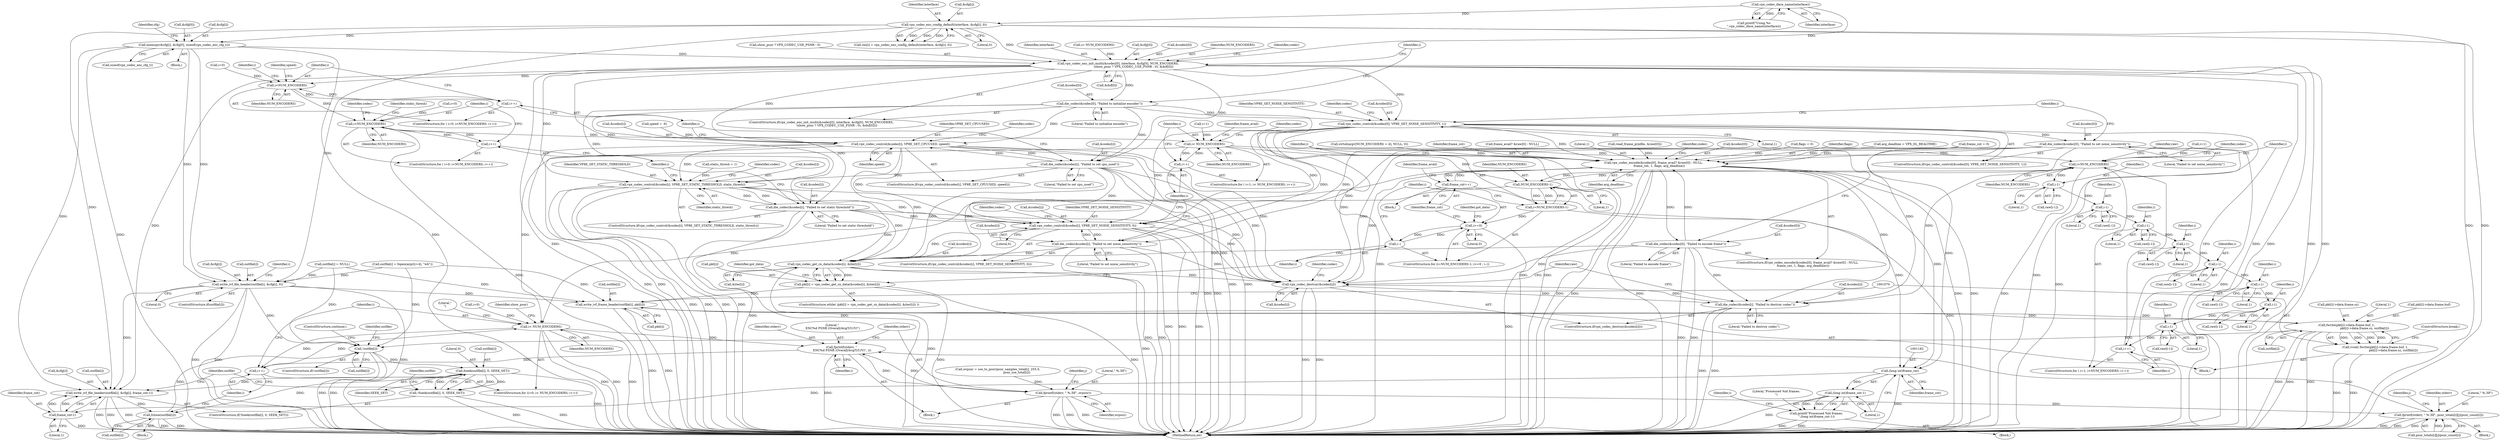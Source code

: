 digraph "0_Android_5a9753fca56f0eeb9f61e342b2fccffc364f9426_22@API" {
"1000491" [label="(Call,memcpy(&cfg[i], &cfg[0], sizeof(vpx_codec_enc_cfg_t)))"];
"1000315" [label="(Call,vpx_codec_enc_config_default(interface, &cfg[i], 0))"];
"1000197" [label="(Call,vpx_codec_iface_name(interface))"];
"1000707" [label="(Call,write_ivf_file_header(outfile[i], &cfg[i], 0))"];
"1001062" [label="(Call,write_ivf_frame_header(outfile[i], pkt[i]))"];
"1001071" [label="(Call,fwrite(pkt[i]->data.frame.buf, 1,\n                                      pkt[i]->data.frame.sz, outfile[i]))"];
"1001069" [label="(Call,(void) fwrite(pkt[i]->data.frame.buf, 1,\n                                      pkt[i]->data.frame.sz, outfile[i]))"];
"1001264" [label="(Call,!outfile[i])"];
"1001271" [label="(Call,fseek(outfile[i], 0, SEEK_SET))"];
"1001270" [label="(Call,!fseek(outfile[i], 0, SEEK_SET))"];
"1001277" [label="(Call,write_ivf_file_header(outfile[i], &cfg[i], frame_cnt-1))"];
"1001288" [label="(Call,fclose(outfile[i]))"];
"1000717" [label="(Call,vpx_codec_enc_init_multi(&codec[0], interface, &cfg[0], NUM_ENCODERS,\n                                 (show_psnr ? VPX_CODEC_USE_PSNR : 0), &dsf[0]))"];
"1000736" [label="(Call,die_codec(&codec[0], \"Failed to initialize encoder\"))"];
"1000758" [label="(Call,vpx_codec_control(&codec[i], VP8E_SET_CPUUSED, speed))"];
"1000765" [label="(Call,die_codec(&codec[i], \"Failed to set cpu_used\"))"];
"1000786" [label="(Call,vpx_codec_control(&codec[i], VP8E_SET_STATIC_THRESHOLD, static_thresh))"];
"1000793" [label="(Call,die_codec(&codec[i], \"Failed to set static threshold\"))"];
"1000824" [label="(Call,vpx_codec_control(&codec[i], VP8E_SET_NOISE_SENSITIVITY, 0))"];
"1000831" [label="(Call,die_codec(&codec[i], \"Failed to set noise_sensitivity\"))"];
"1001041" [label="(Call,vpx_codec_get_cx_data(&codec[i], &iter[i]))"];
"1001037" [label="(Call,pkt[i] = vpx_codec_get_cx_data(&codec[i], &iter[i]))"];
"1001247" [label="(Call,vpx_codec_destroy(&codec[i]))"];
"1001252" [label="(Call,die_codec(&codec[i], \"Failed to destroy codec\"))"];
"1000800" [label="(Call,vpx_codec_control(&codec[0], VP8E_SET_NOISE_SENSITIVITY, 1))"];
"1000807" [label="(Call,die_codec(&codec[0], \"Failed to set noise_sensitivity\"))"];
"1000999" [label="(Call,vpx_codec_encode(&codec[0], frame_avail? &raw[0] : NULL,\n            frame_cnt, 1, flags, arg_deadline))"];
"1001015" [label="(Call,die_codec(&codec[0], \"Failed to encode frame\"))"];
"1001172" [label="(Call,frame_cnt++)"];
"1001181" [label="(Call,(long int)frame_cnt)"];
"1001180" [label="(Call,(long int)frame_cnt-1)"];
"1001178" [label="(Call,printf(\"Processed %ld frames.\n\",(long int)frame_cnt-1))"];
"1001285" [label="(Call,frame_cnt-1)"];
"1000746" [label="(Call,i<NUM_ENCODERS)"];
"1000749" [label="(Call,i++)"];
"1000775" [label="(Call,i<NUM_ENCODERS)"];
"1000778" [label="(Call,i++)"];
"1000817" [label="(Call,i< NUM_ENCODERS)"];
"1000820" [label="(Call,i++)"];
"1000870" [label="(Call,i<NUM_ENCODERS)"];
"1000881" [label="(Call,i-1)"];
"1000890" [label="(Call,i-1)"];
"1000899" [label="(Call,i-1)"];
"1000908" [label="(Call,i-1)"];
"1000917" [label="(Call,i-1)"];
"1000926" [label="(Call,i-1)"];
"1000934" [label="(Call,i-1)"];
"1000941" [label="(Call,i-1)"];
"1000873" [label="(Call,i++)"];
"1001024" [label="(Call,NUM_ENCODERS-1)"];
"1001022" [label="(Call,i=NUM_ENCODERS-1)"];
"1001027" [label="(Call,i>=0)"];
"1001030" [label="(Call,i--)"];
"1001189" [label="(Call,i< NUM_ENCODERS)"];
"1001192" [label="(Call,i++)"];
"1001216" [label="(Call,fprintf(stderr, \"\n ENC%d PSNR (Overall/Avg/Y/U/V)\", i))"];
"1001220" [label="(Call,fprintf(stderr, \" %.3lf\", ovpsnr))"];
"1001234" [label="(Call,fprintf(stderr, \" %.3lf\", psnr_totals[i][j]/psnr_count[i]))"];
"1001042" [label="(Call,&codec[i])"];
"1000783" [label="(Identifier,static_thresh)"];
"1001268" [label="(ControlStructure,continue;)"];
"1000754" [label="(Identifier,speed)"];
"1000805" [label="(Identifier,VP8E_SET_NOISE_SENSITIVITY)"];
"1001236" [label="(Literal,\" %.3lf\")"];
"1000782" [label="(Call,static_thresh = 1)"];
"1000707" [label="(Call,write_ivf_file_header(outfile[i], &cfg[i], 0))"];
"1000792" [label="(Identifier,static_thresh)"];
"1000195" [label="(Call,printf(\"Using %s\n\",vpx_codec_iface_name(interface)))"];
"1000870" [label="(Call,i<NUM_ENCODERS)"];
"1001011" [label="(Identifier,frame_cnt)"];
"1000757" [label="(ControlStructure,if(vpx_codec_control(&codec[i], VP8E_SET_CPUUSED, speed)))"];
"1000747" [label="(Identifier,i)"];
"1001206" [label="(Call,ovpsnr = sse_to_psnr(psnr_samples_total[i], 255.0,\n                                        psnr_sse_total[i]))"];
"1000927" [label="(Identifier,i)"];
"1000759" [label="(Call,&codec[i])"];
"1000492" [label="(Call,&cfg[i])"];
"1001052" [label="(Identifier,got_data)"];
"1000897" [label="(Call,raw[i-1])"];
"1000711" [label="(Call,&cfg[i])"];
"1000919" [label="(Literal,1)"];
"1000765" [label="(Call,die_codec(&codec[i], \"Failed to set cpu_used\"))"];
"1001004" [label="(Call,frame_avail? &raw[0] : NULL)"];
"1000943" [label="(Literal,1)"];
"1001190" [label="(Identifier,i)"];
"1000315" [label="(Call,vpx_codec_enc_config_default(interface, &cfg[i], 0))"];
"1001252" [label="(Call,die_codec(&codec[i], \"Failed to destroy codec\"))"];
"1000936" [label="(Literal,1)"];
"1001192" [label="(Call,i++)"];
"1000715" [label="(Literal,0)"];
"1001289" [label="(Call,outfile[i])"];
"1000135" [label="(Block,)"];
"1001269" [label="(ControlStructure,if(!fseek(outfile[i], 0, SEEK_SET)))"];
"1001286" [label="(Identifier,frame_cnt)"];
"1000827" [label="(Identifier,codec)"];
"1001233" [label="(Block,)"];
"1000836" [label="(Literal,\"Failed to set noise_sensitivity\")"];
"1001194" [label="(Block,)"];
"1000918" [label="(Identifier,i)"];
"1000265" [label="(Call,outfile[i] = NULL)"];
"1001275" [label="(Literal,0)"];
"1001185" [label="(ControlStructure,for (i=0; i< NUM_ENCODERS; i++))"];
"1000824" [label="(Call,vpx_codec_control(&codec[i], VP8E_SET_NOISE_SENSITIVITY, 0))"];
"1000845" [label="(Identifier,frame_avail)"];
"1000776" [label="(Identifier,i)"];
"1001193" [label="(Identifier,i)"];
"1000867" [label="(Call,i=1)"];
"1001281" [label="(Call,&cfg[i])"];
"1000939" [label="(Call,raw[i-1])"];
"1001191" [label="(Identifier,NUM_ENCODERS)"];
"1001081" [label="(Literal,1)"];
"1000834" [label="(Identifier,codec)"];
"1001025" [label="(Identifier,NUM_ENCODERS)"];
"1000746" [label="(Call,i<NUM_ENCODERS)"];
"1001020" [label="(Literal,\"Failed to encode frame\")"];
"1000831" [label="(Call,die_codec(&codec[i], \"Failed to set noise_sensitivity\"))"];
"1000883" [label="(Literal,1)"];
"1001219" [label="(Identifier,i)"];
"1001265" [label="(Call,outfile[i])"];
"1000750" [label="(Identifier,i)"];
"1000772" [label="(Call,i=0)"];
"1001180" [label="(Call,(long int)frame_cnt-1)"];
"1001237" [label="(Call,psnr_totals[i][j]/psnr_count[i])"];
"1000770" [label="(Literal,\"Failed to set cpu_used\")"];
"1000803" [label="(Identifier,codec)"];
"1001234" [label="(Call,fprintf(stderr, \" %.3lf\", psnr_totals[i][j]/psnr_count[i]))"];
"1001030" [label="(Call,i--)"];
"1000832" [label="(Call,&codec[i])"];
"1000830" [label="(Literal,0)"];
"1000722" [label="(Identifier,interface)"];
"1000771" [label="(ControlStructure,for ( i=0; i<NUM_ENCODERS; i++))"];
"1001094" [label="(ControlStructure,break;)"];
"1000852" [label="(Call,flags = 0)"];
"1000198" [label="(Identifier,interface)"];
"1001013" [label="(Identifier,flags)"];
"1001221" [label="(Identifier,stderr)"];
"1000197" [label="(Call,vpx_codec_iface_name(interface))"];
"1000698" [label="(Call,i< NUM_ENCODERS)"];
"1000847" [label="(Block,)"];
"1000753" [label="(Call,speed = -6)"];
"1000766" [label="(Call,&codec[i])"];
"1001002" [label="(Identifier,codec)"];
"1001026" [label="(Literal,1)"];
"1000156" [label="(Call,arg_deadline = VPX_DL_REALTIME)"];
"1000316" [label="(Identifier,interface)"];
"1000737" [label="(Call,&codec[0])"];
"1001091" [label="(Call,outfile[i])"];
"1000311" [label="(Call,res[i] = vpx_codec_enc_config_default(interface, &cfg[i], 0))"];
"1001037" [label="(Call,pkt[i] = vpx_codec_get_cx_data(&codec[i], &iter[i]))"];
"1000810" [label="(Identifier,codec)"];
"1001203" [label="(Block,)"];
"1000812" [label="(Literal,\"Failed to set noise_sensitivity\")"];
"1000881" [label="(Call,i-1)"];
"1000901" [label="(Literal,1)"];
"1001296" [label="(MethodReturn,int)"];
"1000723" [label="(Call,&cfg[0])"];
"1001173" [label="(Identifier,frame_cnt)"];
"1000505" [label="(Identifier,cfg)"];
"1001029" [label="(Literal,0)"];
"1001023" [label="(Identifier,i)"];
"1000736" [label="(Call,die_codec(&codec[0], \"Failed to initialize encoder\"))"];
"1001015" [label="(Call,die_codec(&codec[0], \"Failed to encode frame\"))"];
"1000779" [label="(Identifier,i)"];
"1000999" [label="(Call,vpx_codec_encode(&codec[0], frame_avail? &raw[0] : NULL,\n            frame_cnt, 1, flags, arg_deadline))"];
"1001014" [label="(Identifier,arg_deadline)"];
"1000890" [label="(Call,i-1)"];
"1001232" [label="(Identifier,j)"];
"1000807" [label="(Call,die_codec(&codec[0], \"Failed to set noise_sensitivity\"))"];
"1001293" [label="(Literal,\"\n\")"];
"1001276" [label="(Identifier,SEEK_SET)"];
"1000871" [label="(Identifier,i)"];
"1001071" [label="(Call,fwrite(pkt[i]->data.frame.buf, 1,\n                                      pkt[i]->data.frame.sz, outfile[i]))"];
"1001063" [label="(Call,outfile[i])"];
"1000786" [label="(Call,vpx_codec_control(&codec[i], VP8E_SET_STATIC_THRESHOLD, static_thresh))"];
"1001016" [label="(Call,&codec[0])"];
"1000798" [label="(Literal,\"Failed to set static threshold\")"];
"1001184" [label="(Literal,1)"];
"1000817" [label="(Call,i< NUM_ENCODERS)"];
"1000708" [label="(Call,outfile[i])"];
"1000872" [label="(Identifier,NUM_ENCODERS)"];
"1000796" [label="(Identifier,codec)"];
"1000818" [label="(Identifier,i)"];
"1001223" [label="(Identifier,ovpsnr)"];
"1000716" [label="(ControlStructure,if(vpx_codec_enc_init_multi(&codec[0], interface, &cfg[0], NUM_ENCODERS,\n                                 (show_psnr ? VPX_CODEC_USE_PSNR : 0), &dsf[0])))"];
"1001226" [label="(Identifier,j)"];
"1000801" [label="(Call,&codec[0])"];
"1000909" [label="(Identifier,i)"];
"1000808" [label="(Call,&codec[0])"];
"1001235" [label="(Identifier,stderr)"];
"1001060" [label="(Block,)"];
"1000934" [label="(Call,i-1)"];
"1000926" [label="(Call,i-1)"];
"1000785" [label="(ControlStructure,if(vpx_codec_control(&codec[i], VP8E_SET_STATIC_THRESHOLD, static_thresh)))"];
"1001187" [label="(Identifier,i)"];
"1000778" [label="(Call,i++)"];
"1000906" [label="(Call,raw[i-1])"];
"1000942" [label="(Identifier,i)"];
"1000866" [label="(ControlStructure,for ( i=1; i<NUM_ENCODERS; i++))"];
"1000819" [label="(Identifier,NUM_ENCODERS)"];
"1001046" [label="(Call,&iter[i])"];
"1000900" [label="(Identifier,i)"];
"1000806" [label="(Literal,1)"];
"1000888" [label="(Call,raw[i-1])"];
"1000928" [label="(Literal,1)"];
"1001278" [label="(Call,outfile[i])"];
"1001290" [label="(Identifier,outfile)"];
"1001072" [label="(Call,pkt[i]->data.frame.buf)"];
"1000814" [label="(Call,i=1)"];
"1001272" [label="(Call,outfile[i])"];
"1001217" [label="(Identifier,stderr)"];
"1000758" [label="(Call,vpx_codec_control(&codec[i], VP8E_SET_CPUUSED, speed))"];
"1000293" [label="(Call,strtol(argv[NUM_ENCODERS + 4], NULL, 0))"];
"1000718" [label="(Call,&codec[0])"];
"1000141" [label="(Call,frame_cnt = 0)"];
"1001179" [label="(Literal,\"Processed %ld frames.\n\")"];
"1001273" [label="(Identifier,outfile)"];
"1000815" [label="(Identifier,i)"];
"1000743" [label="(Call,i=0)"];
"1000773" [label="(Identifier,i)"];
"1000777" [label="(Identifier,NUM_ENCODERS)"];
"1001066" [label="(Call,pkt[i])"];
"1001246" [label="(ControlStructure,if(vpx_codec_destroy(&codec[i])))"];
"1001012" [label="(Literal,1)"];
"1001264" [label="(Call,!outfile[i])"];
"1001186" [label="(Call,i=0)"];
"1000741" [label="(Literal,\"Failed to initialize encoder\")"];
"1000800" [label="(Call,vpx_codec_control(&codec[0], VP8E_SET_NOISE_SENSITIVITY, 1))"];
"1000823" [label="(ControlStructure,if(vpx_codec_control(&codec[i], VP8E_SET_NOISE_SENSITIVITY, 0)))"];
"1001261" [label="(Identifier,raw)"];
"1001189" [label="(Call,i< NUM_ENCODERS)"];
"1001183" [label="(Identifier,frame_cnt)"];
"1001255" [label="(Identifier,codec)"];
"1000899" [label="(Call,i-1)"];
"1001181" [label="(Call,(long int)frame_cnt)"];
"1000908" [label="(Call,i-1)"];
"1001218" [label="(Literal,\"\n ENC%d PSNR (Overall/Avg/Y/U/V)\")"];
"1001069" [label="(Call,(void) fwrite(pkt[i]->data.frame.buf, 1,\n                                      pkt[i]->data.frame.sz, outfile[i]))"];
"1001197" [label="(Identifier,show_psnr)"];
"1000702" [label="(Identifier,i)"];
"1000321" [label="(Literal,0)"];
"1000892" [label="(Literal,1)"];
"1000727" [label="(Identifier,NUM_ENCODERS)"];
"1001220" [label="(Call,fprintf(stderr, \" %.3lf\", ovpsnr))"];
"1000744" [label="(Identifier,i)"];
"1000825" [label="(Call,&codec[i])"];
"1000874" [label="(Identifier,i)"];
"1001036" [label="(ControlStructure,while( (pkt[i] = vpx_codec_get_cx_data(&codec[i], &iter[i])) ))"];
"1000932" [label="(Call,raw[i-1])"];
"1000873" [label="(Call,i++)"];
"1000820" [label="(Call,i++)"];
"1001062" [label="(Call,write_ivf_frame_header(outfile[i], pkt[i]))"];
"1000732" [label="(Call,&dsf[0])"];
"1001263" [label="(ControlStructure,if(!outfile[i]))"];
"1001082" [label="(Call,pkt[i]->data.frame.sz)"];
"1000739" [label="(Identifier,codec)"];
"1000749" [label="(Call,i++)"];
"1000491" [label="(Call,memcpy(&cfg[i], &cfg[0], sizeof(vpx_codec_enc_cfg_t)))"];
"1000273" [label="(Call,outfile[i] = fopen(argv[i+4], \"wb\"))"];
"1000941" [label="(Call,i-1)"];
"1000794" [label="(Call,&codec[i])"];
"1000317" [label="(Call,&cfg[i])"];
"1000775" [label="(Call,i<NUM_ENCODERS)"];
"1001034" [label="(Identifier,got_data)"];
"1001277" [label="(Call,write_ivf_file_header(outfile[i], &cfg[i], frame_cnt-1))"];
"1000728" [label="(Call,show_psnr ? VPX_CODEC_USE_PSNR : 0)"];
"1000787" [label="(Call,&codec[i])"];
"1000924" [label="(Call,raw[i-1])"];
"1000998" [label="(ControlStructure,if(vpx_codec_encode(&codec[0], frame_avail? &raw[0] : NULL,\n            frame_cnt, 1, flags, arg_deadline)))"];
"1000703" [label="(ControlStructure,if(outfile[i]))"];
"1000500" [label="(Call,sizeof(vpx_codec_enc_cfg_t))"];
"1001279" [label="(Identifier,outfile)"];
"1001247" [label="(Call,vpx_codec_destroy(&codec[i]))"];
"1000935" [label="(Identifier,i)"];
"1000763" [label="(Identifier,VP8E_SET_CPUUSED)"];
"1001022" [label="(Call,i=NUM_ENCODERS-1)"];
"1000799" [label="(ControlStructure,if(vpx_codec_control(&codec[0], VP8E_SET_NOISE_SENSITIVITY, 1)))"];
"1000880" [label="(Identifier,raw)"];
"1001270" [label="(Call,!fseek(outfile[i], 0, SEEK_SET))"];
"1000857" [label="(Call,read_frame_p(infile, &raw[0]))"];
"1001222" [label="(Literal,\" %.3lf\")"];
"1000882" [label="(Identifier,i)"];
"1000490" [label="(Block,)"];
"1000793" [label="(Call,die_codec(&codec[i], \"Failed to set static threshold\"))"];
"1001178" [label="(Call,printf(\"Processed %ld frames.\n\",(long int)frame_cnt-1))"];
"1000748" [label="(Identifier,NUM_ENCODERS)"];
"1000891" [label="(Identifier,i)"];
"1001018" [label="(Identifier,codec)"];
"1000742" [label="(ControlStructure,for ( i=0; i<NUM_ENCODERS; i++))"];
"1001285" [label="(Call,frame_cnt-1)"];
"1000829" [label="(Identifier,VP8E_SET_NOISE_SENSITIVITY)"];
"1001028" [label="(Identifier,i)"];
"1001253" [label="(Call,&codec[i])"];
"1000917" [label="(Call,i-1)"];
"1001288" [label="(Call,fclose(outfile[i]))"];
"1001271" [label="(Call,fseek(outfile[i], 0, SEEK_SET))"];
"1001172" [label="(Call,frame_cnt++)"];
"1001257" [label="(Literal,\"Failed to destroy codec\")"];
"1000768" [label="(Identifier,codec)"];
"1001038" [label="(Call,pkt[i])"];
"1001248" [label="(Call,&codec[i])"];
"1000910" [label="(Literal,1)"];
"1000915" [label="(Call,raw[i-1])"];
"1001000" [label="(Call,&codec[0])"];
"1001031" [label="(Identifier,i)"];
"1000791" [label="(Identifier,VP8E_SET_STATIC_THRESHOLD)"];
"1001024" [label="(Call,NUM_ENCODERS-1)"];
"1001216" [label="(Call,fprintf(stderr, \"\n ENC%d PSNR (Overall/Avg/Y/U/V)\", i))"];
"1000821" [label="(Identifier,i)"];
"1001027" [label="(Call,i>=0)"];
"1000496" [label="(Call,&cfg[0])"];
"1001287" [label="(Literal,1)"];
"1000879" [label="(Call,raw[i-1])"];
"1000813" [label="(ControlStructure,for ( i=1; i< NUM_ENCODERS; i++))"];
"1000838" [label="(Identifier,frame_avail)"];
"1001021" [label="(ControlStructure,for (i=NUM_ENCODERS-1; i>=0 ; i--))"];
"1000717" [label="(Call,vpx_codec_enc_init_multi(&codec[0], interface, &cfg[0], NUM_ENCODERS,\n                                 (show_psnr ? VPX_CODEC_USE_PSNR : 0), &dsf[0]))"];
"1000764" [label="(Identifier,speed)"];
"1001041" [label="(Call,vpx_codec_get_cx_data(&codec[i], &iter[i]))"];
"1000491" -> "1000490"  [label="AST: "];
"1000491" -> "1000500"  [label="CFG: "];
"1000492" -> "1000491"  [label="AST: "];
"1000496" -> "1000491"  [label="AST: "];
"1000500" -> "1000491"  [label="AST: "];
"1000505" -> "1000491"  [label="CFG: "];
"1000491" -> "1001296"  [label="DDG: "];
"1000491" -> "1001296"  [label="DDG: "];
"1000315" -> "1000491"  [label="DDG: "];
"1000491" -> "1000707"  [label="DDG: "];
"1000491" -> "1000707"  [label="DDG: "];
"1000491" -> "1000717"  [label="DDG: "];
"1000491" -> "1001277"  [label="DDG: "];
"1000315" -> "1000311"  [label="AST: "];
"1000315" -> "1000321"  [label="CFG: "];
"1000316" -> "1000315"  [label="AST: "];
"1000317" -> "1000315"  [label="AST: "];
"1000321" -> "1000315"  [label="AST: "];
"1000311" -> "1000315"  [label="CFG: "];
"1000315" -> "1001296"  [label="DDG: "];
"1000315" -> "1001296"  [label="DDG: "];
"1000315" -> "1000311"  [label="DDG: "];
"1000315" -> "1000311"  [label="DDG: "];
"1000315" -> "1000311"  [label="DDG: "];
"1000197" -> "1000315"  [label="DDG: "];
"1000315" -> "1000707"  [label="DDG: "];
"1000315" -> "1000717"  [label="DDG: "];
"1000315" -> "1001277"  [label="DDG: "];
"1000197" -> "1000195"  [label="AST: "];
"1000197" -> "1000198"  [label="CFG: "];
"1000198" -> "1000197"  [label="AST: "];
"1000195" -> "1000197"  [label="CFG: "];
"1000197" -> "1000195"  [label="DDG: "];
"1000197" -> "1000717"  [label="DDG: "];
"1000707" -> "1000703"  [label="AST: "];
"1000707" -> "1000715"  [label="CFG: "];
"1000708" -> "1000707"  [label="AST: "];
"1000711" -> "1000707"  [label="AST: "];
"1000715" -> "1000707"  [label="AST: "];
"1000702" -> "1000707"  [label="CFG: "];
"1000707" -> "1001296"  [label="DDG: "];
"1000707" -> "1001296"  [label="DDG: "];
"1000707" -> "1001296"  [label="DDG: "];
"1000273" -> "1000707"  [label="DDG: "];
"1000265" -> "1000707"  [label="DDG: "];
"1000707" -> "1001062"  [label="DDG: "];
"1000707" -> "1001264"  [label="DDG: "];
"1000707" -> "1001277"  [label="DDG: "];
"1001062" -> "1001060"  [label="AST: "];
"1001062" -> "1001066"  [label="CFG: "];
"1001063" -> "1001062"  [label="AST: "];
"1001066" -> "1001062"  [label="AST: "];
"1001070" -> "1001062"  [label="CFG: "];
"1001062" -> "1001296"  [label="DDG: "];
"1001062" -> "1001296"  [label="DDG: "];
"1000265" -> "1001062"  [label="DDG: "];
"1000273" -> "1001062"  [label="DDG: "];
"1001071" -> "1001062"  [label="DDG: "];
"1001037" -> "1001062"  [label="DDG: "];
"1001062" -> "1001071"  [label="DDG: "];
"1001071" -> "1001069"  [label="AST: "];
"1001071" -> "1001091"  [label="CFG: "];
"1001072" -> "1001071"  [label="AST: "];
"1001081" -> "1001071"  [label="AST: "];
"1001082" -> "1001071"  [label="AST: "];
"1001091" -> "1001071"  [label="AST: "];
"1001069" -> "1001071"  [label="CFG: "];
"1001071" -> "1001296"  [label="DDG: "];
"1001071" -> "1001296"  [label="DDG: "];
"1001071" -> "1001296"  [label="DDG: "];
"1001071" -> "1001069"  [label="DDG: "];
"1001071" -> "1001069"  [label="DDG: "];
"1001071" -> "1001069"  [label="DDG: "];
"1001071" -> "1001069"  [label="DDG: "];
"1001071" -> "1001264"  [label="DDG: "];
"1001069" -> "1001060"  [label="AST: "];
"1001070" -> "1001069"  [label="AST: "];
"1001094" -> "1001069"  [label="CFG: "];
"1001069" -> "1001296"  [label="DDG: "];
"1001069" -> "1001296"  [label="DDG: "];
"1001264" -> "1001263"  [label="AST: "];
"1001264" -> "1001265"  [label="CFG: "];
"1001265" -> "1001264"  [label="AST: "];
"1001268" -> "1001264"  [label="CFG: "];
"1001273" -> "1001264"  [label="CFG: "];
"1001264" -> "1001296"  [label="DDG: "];
"1001264" -> "1001296"  [label="DDG: "];
"1000265" -> "1001264"  [label="DDG: "];
"1001288" -> "1001264"  [label="DDG: "];
"1000273" -> "1001264"  [label="DDG: "];
"1001264" -> "1001271"  [label="DDG: "];
"1001271" -> "1001270"  [label="AST: "];
"1001271" -> "1001276"  [label="CFG: "];
"1001272" -> "1001271"  [label="AST: "];
"1001275" -> "1001271"  [label="AST: "];
"1001276" -> "1001271"  [label="AST: "];
"1001270" -> "1001271"  [label="CFG: "];
"1001271" -> "1001296"  [label="DDG: "];
"1001271" -> "1001270"  [label="DDG: "];
"1001271" -> "1001270"  [label="DDG: "];
"1001271" -> "1001270"  [label="DDG: "];
"1001271" -> "1001277"  [label="DDG: "];
"1001271" -> "1001288"  [label="DDG: "];
"1001270" -> "1001269"  [label="AST: "];
"1001279" -> "1001270"  [label="CFG: "];
"1001290" -> "1001270"  [label="CFG: "];
"1001270" -> "1001296"  [label="DDG: "];
"1001270" -> "1001296"  [label="DDG: "];
"1001277" -> "1001269"  [label="AST: "];
"1001277" -> "1001285"  [label="CFG: "];
"1001278" -> "1001277"  [label="AST: "];
"1001281" -> "1001277"  [label="AST: "];
"1001285" -> "1001277"  [label="AST: "];
"1001290" -> "1001277"  [label="CFG: "];
"1001277" -> "1001296"  [label="DDG: "];
"1001277" -> "1001296"  [label="DDG: "];
"1001277" -> "1001296"  [label="DDG: "];
"1000717" -> "1001277"  [label="DDG: "];
"1001285" -> "1001277"  [label="DDG: "];
"1001285" -> "1001277"  [label="DDG: "];
"1001277" -> "1001288"  [label="DDG: "];
"1001288" -> "1001194"  [label="AST: "];
"1001288" -> "1001289"  [label="CFG: "];
"1001289" -> "1001288"  [label="AST: "];
"1001193" -> "1001288"  [label="CFG: "];
"1001288" -> "1001296"  [label="DDG: "];
"1001288" -> "1001296"  [label="DDG: "];
"1000717" -> "1000716"  [label="AST: "];
"1000717" -> "1000732"  [label="CFG: "];
"1000718" -> "1000717"  [label="AST: "];
"1000722" -> "1000717"  [label="AST: "];
"1000723" -> "1000717"  [label="AST: "];
"1000727" -> "1000717"  [label="AST: "];
"1000728" -> "1000717"  [label="AST: "];
"1000732" -> "1000717"  [label="AST: "];
"1000739" -> "1000717"  [label="CFG: "];
"1000744" -> "1000717"  [label="CFG: "];
"1000717" -> "1001296"  [label="DDG: "];
"1000717" -> "1001296"  [label="DDG: "];
"1000717" -> "1001296"  [label="DDG: "];
"1000717" -> "1001296"  [label="DDG: "];
"1000717" -> "1001296"  [label="DDG: "];
"1000698" -> "1000717"  [label="DDG: "];
"1000717" -> "1000736"  [label="DDG: "];
"1000717" -> "1000746"  [label="DDG: "];
"1000717" -> "1000758"  [label="DDG: "];
"1000717" -> "1000765"  [label="DDG: "];
"1000717" -> "1000786"  [label="DDG: "];
"1000717" -> "1000793"  [label="DDG: "];
"1000717" -> "1000800"  [label="DDG: "];
"1000736" -> "1000716"  [label="AST: "];
"1000736" -> "1000741"  [label="CFG: "];
"1000737" -> "1000736"  [label="AST: "];
"1000741" -> "1000736"  [label="AST: "];
"1000744" -> "1000736"  [label="CFG: "];
"1000736" -> "1001296"  [label="DDG: "];
"1000736" -> "1000758"  [label="DDG: "];
"1000736" -> "1000765"  [label="DDG: "];
"1000736" -> "1000786"  [label="DDG: "];
"1000736" -> "1000793"  [label="DDG: "];
"1000736" -> "1000800"  [label="DDG: "];
"1000758" -> "1000757"  [label="AST: "];
"1000758" -> "1000764"  [label="CFG: "];
"1000759" -> "1000758"  [label="AST: "];
"1000763" -> "1000758"  [label="AST: "];
"1000764" -> "1000758"  [label="AST: "];
"1000768" -> "1000758"  [label="CFG: "];
"1000750" -> "1000758"  [label="CFG: "];
"1000758" -> "1001296"  [label="DDG: "];
"1000758" -> "1001296"  [label="DDG: "];
"1000758" -> "1001296"  [label="DDG: "];
"1000758" -> "1001296"  [label="DDG: "];
"1000765" -> "1000758"  [label="DDG: "];
"1000753" -> "1000758"  [label="DDG: "];
"1000758" -> "1000765"  [label="DDG: "];
"1000758" -> "1000786"  [label="DDG: "];
"1000758" -> "1000824"  [label="DDG: "];
"1000758" -> "1001041"  [label="DDG: "];
"1000758" -> "1001247"  [label="DDG: "];
"1000765" -> "1000757"  [label="AST: "];
"1000765" -> "1000770"  [label="CFG: "];
"1000766" -> "1000765"  [label="AST: "];
"1000770" -> "1000765"  [label="AST: "];
"1000750" -> "1000765"  [label="CFG: "];
"1000765" -> "1001296"  [label="DDG: "];
"1000765" -> "1001296"  [label="DDG: "];
"1000765" -> "1000786"  [label="DDG: "];
"1000765" -> "1000824"  [label="DDG: "];
"1000765" -> "1001041"  [label="DDG: "];
"1000765" -> "1001247"  [label="DDG: "];
"1000786" -> "1000785"  [label="AST: "];
"1000786" -> "1000792"  [label="CFG: "];
"1000787" -> "1000786"  [label="AST: "];
"1000791" -> "1000786"  [label="AST: "];
"1000792" -> "1000786"  [label="AST: "];
"1000796" -> "1000786"  [label="CFG: "];
"1000779" -> "1000786"  [label="CFG: "];
"1000786" -> "1001296"  [label="DDG: "];
"1000786" -> "1001296"  [label="DDG: "];
"1000786" -> "1001296"  [label="DDG: "];
"1000786" -> "1001296"  [label="DDG: "];
"1000793" -> "1000786"  [label="DDG: "];
"1000782" -> "1000786"  [label="DDG: "];
"1000786" -> "1000793"  [label="DDG: "];
"1000786" -> "1000824"  [label="DDG: "];
"1000786" -> "1001041"  [label="DDG: "];
"1000786" -> "1001247"  [label="DDG: "];
"1000793" -> "1000785"  [label="AST: "];
"1000793" -> "1000798"  [label="CFG: "];
"1000794" -> "1000793"  [label="AST: "];
"1000798" -> "1000793"  [label="AST: "];
"1000779" -> "1000793"  [label="CFG: "];
"1000793" -> "1001296"  [label="DDG: "];
"1000793" -> "1001296"  [label="DDG: "];
"1000793" -> "1000824"  [label="DDG: "];
"1000793" -> "1001041"  [label="DDG: "];
"1000793" -> "1001247"  [label="DDG: "];
"1000824" -> "1000823"  [label="AST: "];
"1000824" -> "1000830"  [label="CFG: "];
"1000825" -> "1000824"  [label="AST: "];
"1000829" -> "1000824"  [label="AST: "];
"1000830" -> "1000824"  [label="AST: "];
"1000834" -> "1000824"  [label="CFG: "];
"1000821" -> "1000824"  [label="CFG: "];
"1000824" -> "1001296"  [label="DDG: "];
"1000824" -> "1001296"  [label="DDG: "];
"1000824" -> "1001296"  [label="DDG: "];
"1000807" -> "1000824"  [label="DDG: "];
"1000831" -> "1000824"  [label="DDG: "];
"1000800" -> "1000824"  [label="DDG: "];
"1000800" -> "1000824"  [label="DDG: "];
"1000824" -> "1000831"  [label="DDG: "];
"1000824" -> "1001041"  [label="DDG: "];
"1000824" -> "1001247"  [label="DDG: "];
"1000831" -> "1000823"  [label="AST: "];
"1000831" -> "1000836"  [label="CFG: "];
"1000832" -> "1000831"  [label="AST: "];
"1000836" -> "1000831"  [label="AST: "];
"1000821" -> "1000831"  [label="CFG: "];
"1000831" -> "1001296"  [label="DDG: "];
"1000831" -> "1001296"  [label="DDG: "];
"1000807" -> "1000831"  [label="DDG: "];
"1000800" -> "1000831"  [label="DDG: "];
"1000831" -> "1001041"  [label="DDG: "];
"1000831" -> "1001247"  [label="DDG: "];
"1001041" -> "1001037"  [label="AST: "];
"1001041" -> "1001046"  [label="CFG: "];
"1001042" -> "1001041"  [label="AST: "];
"1001046" -> "1001041"  [label="AST: "];
"1001037" -> "1001041"  [label="CFG: "];
"1001041" -> "1001296"  [label="DDG: "];
"1001041" -> "1001296"  [label="DDG: "];
"1001041" -> "1001037"  [label="DDG: "];
"1001041" -> "1001037"  [label="DDG: "];
"1001015" -> "1001041"  [label="DDG: "];
"1000999" -> "1001041"  [label="DDG: "];
"1001041" -> "1001247"  [label="DDG: "];
"1001037" -> "1001036"  [label="AST: "];
"1001038" -> "1001037"  [label="AST: "];
"1001052" -> "1001037"  [label="CFG: "];
"1001031" -> "1001037"  [label="CFG: "];
"1001037" -> "1001296"  [label="DDG: "];
"1001037" -> "1001296"  [label="DDG: "];
"1001247" -> "1001246"  [label="AST: "];
"1001247" -> "1001248"  [label="CFG: "];
"1001248" -> "1001247"  [label="AST: "];
"1001255" -> "1001247"  [label="CFG: "];
"1001261" -> "1001247"  [label="CFG: "];
"1001247" -> "1001296"  [label="DDG: "];
"1001247" -> "1001296"  [label="DDG: "];
"1000807" -> "1001247"  [label="DDG: "];
"1001252" -> "1001247"  [label="DDG: "];
"1001015" -> "1001247"  [label="DDG: "];
"1000999" -> "1001247"  [label="DDG: "];
"1000800" -> "1001247"  [label="DDG: "];
"1001247" -> "1001252"  [label="DDG: "];
"1001252" -> "1001246"  [label="AST: "];
"1001252" -> "1001257"  [label="CFG: "];
"1001253" -> "1001252"  [label="AST: "];
"1001257" -> "1001252"  [label="AST: "];
"1001261" -> "1001252"  [label="CFG: "];
"1001252" -> "1001296"  [label="DDG: "];
"1001252" -> "1001296"  [label="DDG: "];
"1000807" -> "1001252"  [label="DDG: "];
"1001015" -> "1001252"  [label="DDG: "];
"1000800" -> "1001252"  [label="DDG: "];
"1000999" -> "1001252"  [label="DDG: "];
"1000800" -> "1000799"  [label="AST: "];
"1000800" -> "1000806"  [label="CFG: "];
"1000801" -> "1000800"  [label="AST: "];
"1000805" -> "1000800"  [label="AST: "];
"1000806" -> "1000800"  [label="AST: "];
"1000810" -> "1000800"  [label="CFG: "];
"1000815" -> "1000800"  [label="CFG: "];
"1000800" -> "1001296"  [label="DDG: "];
"1000800" -> "1001296"  [label="DDG: "];
"1000800" -> "1001296"  [label="DDG: "];
"1000800" -> "1000807"  [label="DDG: "];
"1000800" -> "1000999"  [label="DDG: "];
"1000807" -> "1000799"  [label="AST: "];
"1000807" -> "1000812"  [label="CFG: "];
"1000808" -> "1000807"  [label="AST: "];
"1000812" -> "1000807"  [label="AST: "];
"1000815" -> "1000807"  [label="CFG: "];
"1000807" -> "1001296"  [label="DDG: "];
"1000807" -> "1001296"  [label="DDG: "];
"1000807" -> "1000999"  [label="DDG: "];
"1000999" -> "1000998"  [label="AST: "];
"1000999" -> "1001014"  [label="CFG: "];
"1001000" -> "1000999"  [label="AST: "];
"1001004" -> "1000999"  [label="AST: "];
"1001011" -> "1000999"  [label="AST: "];
"1001012" -> "1000999"  [label="AST: "];
"1001013" -> "1000999"  [label="AST: "];
"1001014" -> "1000999"  [label="AST: "];
"1001018" -> "1000999"  [label="CFG: "];
"1001023" -> "1000999"  [label="CFG: "];
"1000999" -> "1001296"  [label="DDG: "];
"1000999" -> "1001296"  [label="DDG: "];
"1000999" -> "1001296"  [label="DDG: "];
"1000999" -> "1001296"  [label="DDG: "];
"1000999" -> "1001296"  [label="DDG: "];
"1001015" -> "1000999"  [label="DDG: "];
"1000857" -> "1000999"  [label="DDG: "];
"1000293" -> "1000999"  [label="DDG: "];
"1000141" -> "1000999"  [label="DDG: "];
"1001172" -> "1000999"  [label="DDG: "];
"1000852" -> "1000999"  [label="DDG: "];
"1000156" -> "1000999"  [label="DDG: "];
"1000999" -> "1001015"  [label="DDG: "];
"1000999" -> "1001172"  [label="DDG: "];
"1000999" -> "1001181"  [label="DDG: "];
"1001015" -> "1000998"  [label="AST: "];
"1001015" -> "1001020"  [label="CFG: "];
"1001016" -> "1001015"  [label="AST: "];
"1001020" -> "1001015"  [label="AST: "];
"1001023" -> "1001015"  [label="CFG: "];
"1001015" -> "1001296"  [label="DDG: "];
"1001015" -> "1001296"  [label="DDG: "];
"1001172" -> "1000847"  [label="AST: "];
"1001172" -> "1001173"  [label="CFG: "];
"1001173" -> "1001172"  [label="AST: "];
"1000845" -> "1001172"  [label="CFG: "];
"1001172" -> "1001181"  [label="DDG: "];
"1001181" -> "1001180"  [label="AST: "];
"1001181" -> "1001183"  [label="CFG: "];
"1001182" -> "1001181"  [label="AST: "];
"1001183" -> "1001181"  [label="AST: "];
"1001184" -> "1001181"  [label="CFG: "];
"1001181" -> "1001296"  [label="DDG: "];
"1001181" -> "1001180"  [label="DDG: "];
"1000141" -> "1001181"  [label="DDG: "];
"1001181" -> "1001285"  [label="DDG: "];
"1001180" -> "1001178"  [label="AST: "];
"1001180" -> "1001184"  [label="CFG: "];
"1001184" -> "1001180"  [label="AST: "];
"1001178" -> "1001180"  [label="CFG: "];
"1001180" -> "1001296"  [label="DDG: "];
"1001180" -> "1001178"  [label="DDG: "];
"1001180" -> "1001178"  [label="DDG: "];
"1001178" -> "1000135"  [label="AST: "];
"1001179" -> "1001178"  [label="AST: "];
"1001187" -> "1001178"  [label="CFG: "];
"1001178" -> "1001296"  [label="DDG: "];
"1001178" -> "1001296"  [label="DDG: "];
"1001285" -> "1001287"  [label="CFG: "];
"1001286" -> "1001285"  [label="AST: "];
"1001287" -> "1001285"  [label="AST: "];
"1001285" -> "1001296"  [label="DDG: "];
"1000746" -> "1000742"  [label="AST: "];
"1000746" -> "1000748"  [label="CFG: "];
"1000747" -> "1000746"  [label="AST: "];
"1000748" -> "1000746"  [label="AST: "];
"1000754" -> "1000746"  [label="CFG: "];
"1000773" -> "1000746"  [label="CFG: "];
"1000743" -> "1000746"  [label="DDG: "];
"1000749" -> "1000746"  [label="DDG: "];
"1000746" -> "1000749"  [label="DDG: "];
"1000746" -> "1000775"  [label="DDG: "];
"1000749" -> "1000742"  [label="AST: "];
"1000749" -> "1000750"  [label="CFG: "];
"1000750" -> "1000749"  [label="AST: "];
"1000747" -> "1000749"  [label="CFG: "];
"1000775" -> "1000771"  [label="AST: "];
"1000775" -> "1000777"  [label="CFG: "];
"1000776" -> "1000775"  [label="AST: "];
"1000777" -> "1000775"  [label="AST: "];
"1000783" -> "1000775"  [label="CFG: "];
"1000803" -> "1000775"  [label="CFG: "];
"1000775" -> "1001296"  [label="DDG: "];
"1000772" -> "1000775"  [label="DDG: "];
"1000778" -> "1000775"  [label="DDG: "];
"1000775" -> "1000778"  [label="DDG: "];
"1000775" -> "1000817"  [label="DDG: "];
"1000778" -> "1000771"  [label="AST: "];
"1000778" -> "1000779"  [label="CFG: "];
"1000779" -> "1000778"  [label="AST: "];
"1000776" -> "1000778"  [label="CFG: "];
"1000817" -> "1000813"  [label="AST: "];
"1000817" -> "1000819"  [label="CFG: "];
"1000818" -> "1000817"  [label="AST: "];
"1000819" -> "1000817"  [label="AST: "];
"1000827" -> "1000817"  [label="CFG: "];
"1000838" -> "1000817"  [label="CFG: "];
"1000814" -> "1000817"  [label="DDG: "];
"1000820" -> "1000817"  [label="DDG: "];
"1000817" -> "1000820"  [label="DDG: "];
"1000817" -> "1000870"  [label="DDG: "];
"1000817" -> "1001024"  [label="DDG: "];
"1000817" -> "1001189"  [label="DDG: "];
"1000820" -> "1000813"  [label="AST: "];
"1000820" -> "1000821"  [label="CFG: "];
"1000821" -> "1000820"  [label="AST: "];
"1000818" -> "1000820"  [label="CFG: "];
"1000870" -> "1000866"  [label="AST: "];
"1000870" -> "1000872"  [label="CFG: "];
"1000871" -> "1000870"  [label="AST: "];
"1000872" -> "1000870"  [label="AST: "];
"1000880" -> "1000870"  [label="CFG: "];
"1001002" -> "1000870"  [label="CFG: "];
"1000870" -> "1001296"  [label="DDG: "];
"1000873" -> "1000870"  [label="DDG: "];
"1000867" -> "1000870"  [label="DDG: "];
"1001024" -> "1000870"  [label="DDG: "];
"1000870" -> "1000881"  [label="DDG: "];
"1000870" -> "1001024"  [label="DDG: "];
"1000881" -> "1000879"  [label="AST: "];
"1000881" -> "1000883"  [label="CFG: "];
"1000882" -> "1000881"  [label="AST: "];
"1000883" -> "1000881"  [label="AST: "];
"1000879" -> "1000881"  [label="CFG: "];
"1000881" -> "1000890"  [label="DDG: "];
"1000890" -> "1000888"  [label="AST: "];
"1000890" -> "1000892"  [label="CFG: "];
"1000891" -> "1000890"  [label="AST: "];
"1000892" -> "1000890"  [label="AST: "];
"1000888" -> "1000890"  [label="CFG: "];
"1000890" -> "1000899"  [label="DDG: "];
"1000899" -> "1000897"  [label="AST: "];
"1000899" -> "1000901"  [label="CFG: "];
"1000900" -> "1000899"  [label="AST: "];
"1000901" -> "1000899"  [label="AST: "];
"1000897" -> "1000899"  [label="CFG: "];
"1000899" -> "1000908"  [label="DDG: "];
"1000908" -> "1000906"  [label="AST: "];
"1000908" -> "1000910"  [label="CFG: "];
"1000909" -> "1000908"  [label="AST: "];
"1000910" -> "1000908"  [label="AST: "];
"1000906" -> "1000908"  [label="CFG: "];
"1000908" -> "1000917"  [label="DDG: "];
"1000917" -> "1000915"  [label="AST: "];
"1000917" -> "1000919"  [label="CFG: "];
"1000918" -> "1000917"  [label="AST: "];
"1000919" -> "1000917"  [label="AST: "];
"1000915" -> "1000917"  [label="CFG: "];
"1000917" -> "1000926"  [label="DDG: "];
"1000926" -> "1000924"  [label="AST: "];
"1000926" -> "1000928"  [label="CFG: "];
"1000927" -> "1000926"  [label="AST: "];
"1000928" -> "1000926"  [label="AST: "];
"1000924" -> "1000926"  [label="CFG: "];
"1000926" -> "1000934"  [label="DDG: "];
"1000934" -> "1000932"  [label="AST: "];
"1000934" -> "1000936"  [label="CFG: "];
"1000935" -> "1000934"  [label="AST: "];
"1000936" -> "1000934"  [label="AST: "];
"1000932" -> "1000934"  [label="CFG: "];
"1000934" -> "1000941"  [label="DDG: "];
"1000941" -> "1000939"  [label="AST: "];
"1000941" -> "1000943"  [label="CFG: "];
"1000942" -> "1000941"  [label="AST: "];
"1000943" -> "1000941"  [label="AST: "];
"1000939" -> "1000941"  [label="CFG: "];
"1000941" -> "1000873"  [label="DDG: "];
"1000873" -> "1000866"  [label="AST: "];
"1000873" -> "1000874"  [label="CFG: "];
"1000874" -> "1000873"  [label="AST: "];
"1000871" -> "1000873"  [label="CFG: "];
"1001024" -> "1001022"  [label="AST: "];
"1001024" -> "1001026"  [label="CFG: "];
"1001025" -> "1001024"  [label="AST: "];
"1001026" -> "1001024"  [label="AST: "];
"1001022" -> "1001024"  [label="CFG: "];
"1001024" -> "1001022"  [label="DDG: "];
"1001024" -> "1001022"  [label="DDG: "];
"1001024" -> "1001189"  [label="DDG: "];
"1001022" -> "1001021"  [label="AST: "];
"1001023" -> "1001022"  [label="AST: "];
"1001028" -> "1001022"  [label="CFG: "];
"1001022" -> "1001296"  [label="DDG: "];
"1001022" -> "1001027"  [label="DDG: "];
"1001027" -> "1001021"  [label="AST: "];
"1001027" -> "1001029"  [label="CFG: "];
"1001028" -> "1001027"  [label="AST: "];
"1001029" -> "1001027"  [label="AST: "];
"1001034" -> "1001027"  [label="CFG: "];
"1001173" -> "1001027"  [label="CFG: "];
"1001027" -> "1001296"  [label="DDG: "];
"1001030" -> "1001027"  [label="DDG: "];
"1001027" -> "1001030"  [label="DDG: "];
"1001030" -> "1001021"  [label="AST: "];
"1001030" -> "1001031"  [label="CFG: "];
"1001031" -> "1001030"  [label="AST: "];
"1001028" -> "1001030"  [label="CFG: "];
"1001189" -> "1001185"  [label="AST: "];
"1001189" -> "1001191"  [label="CFG: "];
"1001190" -> "1001189"  [label="AST: "];
"1001191" -> "1001189"  [label="AST: "];
"1001197" -> "1001189"  [label="CFG: "];
"1001293" -> "1001189"  [label="CFG: "];
"1001189" -> "1001296"  [label="DDG: "];
"1001189" -> "1001296"  [label="DDG: "];
"1001189" -> "1001296"  [label="DDG: "];
"1001192" -> "1001189"  [label="DDG: "];
"1001186" -> "1001189"  [label="DDG: "];
"1001189" -> "1001192"  [label="DDG: "];
"1001189" -> "1001216"  [label="DDG: "];
"1001192" -> "1001185"  [label="AST: "];
"1001192" -> "1001193"  [label="CFG: "];
"1001193" -> "1001192"  [label="AST: "];
"1001190" -> "1001192"  [label="CFG: "];
"1001216" -> "1001192"  [label="DDG: "];
"1001216" -> "1001203"  [label="AST: "];
"1001216" -> "1001219"  [label="CFG: "];
"1001217" -> "1001216"  [label="AST: "];
"1001218" -> "1001216"  [label="AST: "];
"1001219" -> "1001216"  [label="AST: "];
"1001221" -> "1001216"  [label="CFG: "];
"1001216" -> "1001296"  [label="DDG: "];
"1001220" -> "1001216"  [label="DDG: "];
"1001234" -> "1001216"  [label="DDG: "];
"1001216" -> "1001220"  [label="DDG: "];
"1001220" -> "1001203"  [label="AST: "];
"1001220" -> "1001223"  [label="CFG: "];
"1001221" -> "1001220"  [label="AST: "];
"1001222" -> "1001220"  [label="AST: "];
"1001223" -> "1001220"  [label="AST: "];
"1001226" -> "1001220"  [label="CFG: "];
"1001220" -> "1001296"  [label="DDG: "];
"1001220" -> "1001296"  [label="DDG: "];
"1001220" -> "1001296"  [label="DDG: "];
"1001206" -> "1001220"  [label="DDG: "];
"1001220" -> "1001234"  [label="DDG: "];
"1001234" -> "1001233"  [label="AST: "];
"1001234" -> "1001237"  [label="CFG: "];
"1001235" -> "1001234"  [label="AST: "];
"1001236" -> "1001234"  [label="AST: "];
"1001237" -> "1001234"  [label="AST: "];
"1001232" -> "1001234"  [label="CFG: "];
"1001234" -> "1001296"  [label="DDG: "];
"1001234" -> "1001296"  [label="DDG: "];
"1001234" -> "1001296"  [label="DDG: "];
"1001237" -> "1001234"  [label="DDG: "];
"1001237" -> "1001234"  [label="DDG: "];
}
